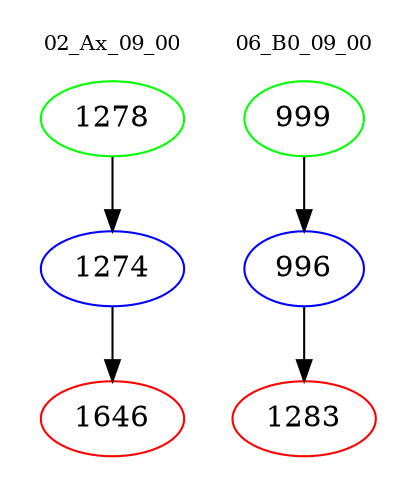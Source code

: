 digraph{
subgraph cluster_0 {
color = white
label = "02_Ax_09_00";
fontsize=10;
T0_1278 [label="1278", color="green"]
T0_1278 -> T0_1274 [color="black"]
T0_1274 [label="1274", color="blue"]
T0_1274 -> T0_1646 [color="black"]
T0_1646 [label="1646", color="red"]
}
subgraph cluster_1 {
color = white
label = "06_B0_09_00";
fontsize=10;
T1_999 [label="999", color="green"]
T1_999 -> T1_996 [color="black"]
T1_996 [label="996", color="blue"]
T1_996 -> T1_1283 [color="black"]
T1_1283 [label="1283", color="red"]
}
}
